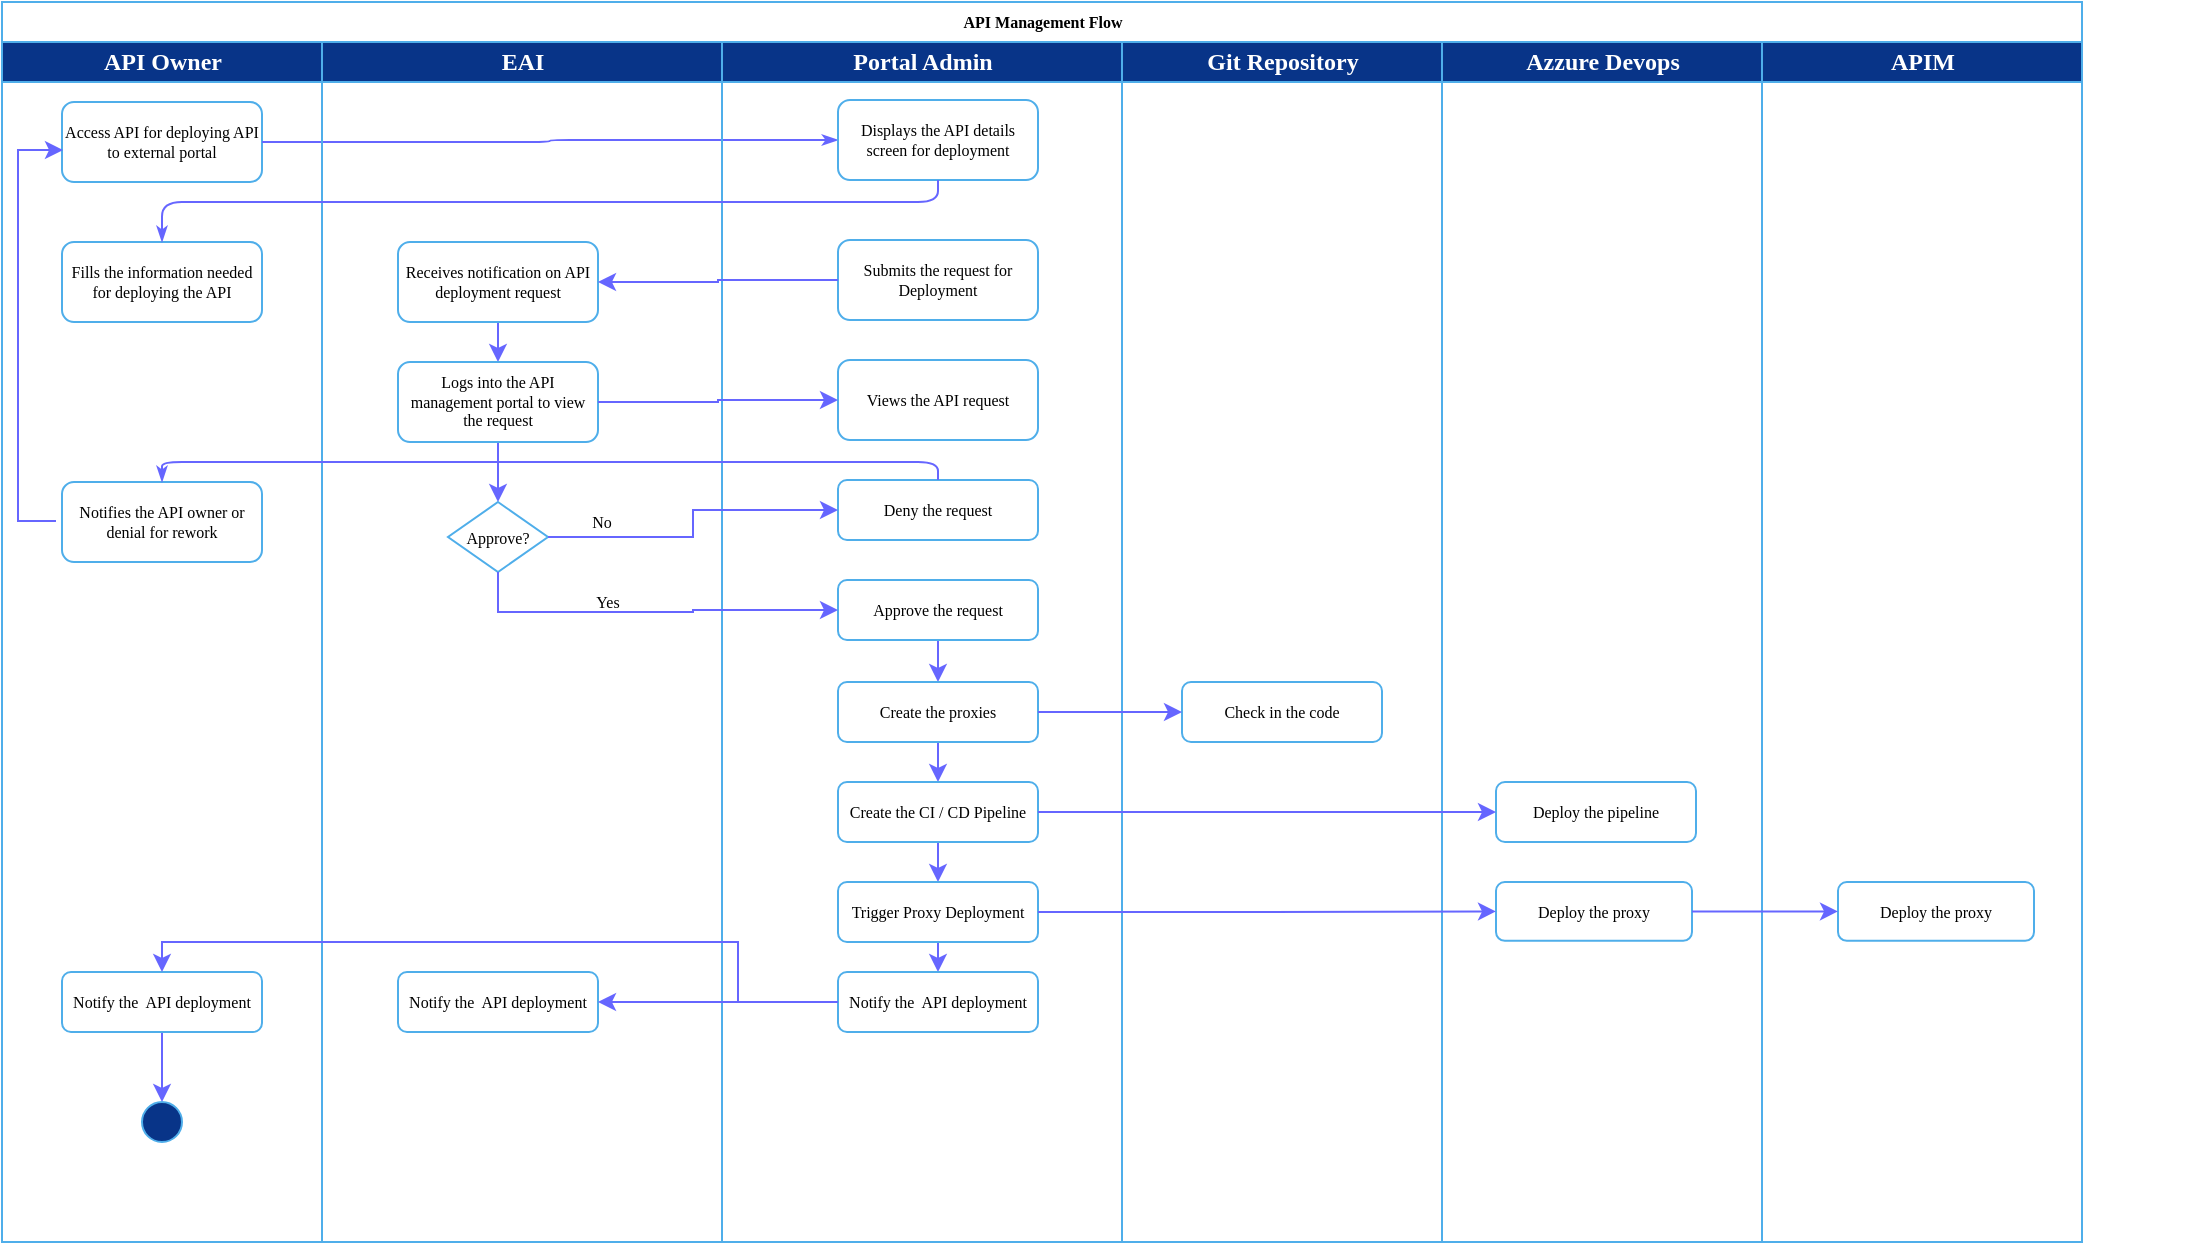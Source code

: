 <mxfile version="16.0.2" type="github">
  <diagram name="Page-1" id="74e2e168-ea6b-b213-b513-2b3c1d86103e">
    <mxGraphModel dx="1078" dy="608" grid="1" gridSize="10" guides="1" tooltips="1" connect="1" arrows="1" fold="1" page="1" pageScale="1" pageWidth="1100" pageHeight="850" background="none" math="0" shadow="0">
      <root>
        <mxCell id="0" />
        <mxCell id="1" parent="0" />
        <mxCell id="77e6c97f196da883-1" value="&lt;font face=&quot;Montserrat&quot; data-font-src=&quot;https://fonts.googleapis.com/css?family=Montserrat&quot;&gt;API Management Flow&lt;/font&gt;" style="swimlane;html=1;childLayout=stackLayout;startSize=20;rounded=0;shadow=0;labelBackgroundColor=none;strokeWidth=1;fontFamily=Verdana;fontSize=8;align=center;strokeColor=#4FAEEA;" parent="1" vertex="1">
          <mxGeometry x="22" y="40" width="1040" height="620" as="geometry" />
        </mxCell>
        <mxCell id="77e6c97f196da883-2" value="API Owner" style="swimlane;html=1;startSize=20;fontFamily=Montserrat;fontSource=https%3A%2F%2Ffonts.googleapis.com%2Fcss%3Ffamily%3DMontserrat;fillColor=#083488;fontColor=#FFFFFF;strokeColor=#4FAEEA;" parent="77e6c97f196da883-1" vertex="1">
          <mxGeometry y="20" width="160" height="600" as="geometry" />
        </mxCell>
        <mxCell id="77e6c97f196da883-8" value="Access API for deploying API to external portal" style="rounded=1;whiteSpace=wrap;html=1;shadow=0;labelBackgroundColor=none;strokeWidth=1;fontFamily=Montserrat;fontSize=8;align=center;fontSource=https%3A%2F%2Ffonts.googleapis.com%2Fcss%3Ffamily%3DMontserrat;strokeColor=#4FAEEA;" parent="77e6c97f196da883-2" vertex="1">
          <mxGeometry x="30" y="30" width="100" height="40" as="geometry" />
        </mxCell>
        <mxCell id="pbEYkyK1KKgtRyMHlohs-6" value="Fills the information needed for deploying the API" style="rounded=1;whiteSpace=wrap;html=1;shadow=0;labelBackgroundColor=none;strokeWidth=1;fontFamily=Montserrat;fontSize=8;align=center;fontSource=https%3A%2F%2Ffonts.googleapis.com%2Fcss%3Ffamily%3DMontserrat;strokeColor=#4FAEEA;" vertex="1" parent="77e6c97f196da883-2">
          <mxGeometry x="30" y="100" width="100" height="40" as="geometry" />
        </mxCell>
        <mxCell id="pbEYkyK1KKgtRyMHlohs-23" style="edgeStyle=orthogonalEdgeStyle;rounded=0;orthogonalLoop=1;jettySize=auto;html=1;entryX=0.005;entryY=0.6;entryDx=0;entryDy=0;entryPerimeter=0;fontFamily=Montserrat;fontSource=https%3A%2F%2Ffonts.googleapis.com%2Fcss%3Ffamily%3DMontserrat;fontSize=8;strokeColor=#6666FF;exitX=-0.03;exitY=0.488;exitDx=0;exitDy=0;exitPerimeter=0;" edge="1" parent="77e6c97f196da883-2" source="pbEYkyK1KKgtRyMHlohs-20" target="77e6c97f196da883-8">
          <mxGeometry relative="1" as="geometry">
            <Array as="points">
              <mxPoint x="8" y="240" />
              <mxPoint x="8" y="54" />
            </Array>
          </mxGeometry>
        </mxCell>
        <mxCell id="pbEYkyK1KKgtRyMHlohs-20" value="Notifies the API owner or denial for rework" style="rounded=1;whiteSpace=wrap;html=1;shadow=0;labelBackgroundColor=none;strokeWidth=1;fontFamily=Montserrat;fontSize=8;align=center;fontSource=https%3A%2F%2Ffonts.googleapis.com%2Fcss%3Ffamily%3DMontserrat;strokeColor=#4FAEEA;" vertex="1" parent="77e6c97f196da883-2">
          <mxGeometry x="30" y="220" width="100" height="40" as="geometry" />
        </mxCell>
        <mxCell id="pbEYkyK1KKgtRyMHlohs-67" style="edgeStyle=orthogonalEdgeStyle;rounded=0;orthogonalLoop=1;jettySize=auto;html=1;exitX=0.5;exitY=1;exitDx=0;exitDy=0;entryX=0.5;entryY=0;entryDx=0;entryDy=0;fontFamily=Montserrat;fontSource=https%3A%2F%2Ffonts.googleapis.com%2Fcss%3Ffamily%3DMontserrat;fontSize=8;strokeColor=#6666FF;" edge="1" parent="77e6c97f196da883-2" source="pbEYkyK1KKgtRyMHlohs-61" target="pbEYkyK1KKgtRyMHlohs-66">
          <mxGeometry relative="1" as="geometry" />
        </mxCell>
        <mxCell id="pbEYkyK1KKgtRyMHlohs-61" value="Notify the&amp;nbsp; API deployment" style="rounded=1;whiteSpace=wrap;html=1;shadow=0;labelBackgroundColor=none;strokeWidth=1;fontFamily=Montserrat;fontSize=8;align=center;fontSource=https%3A%2F%2Ffonts.googleapis.com%2Fcss%3Ffamily%3DMontserrat;strokeColor=#4FAEEA;" vertex="1" parent="77e6c97f196da883-2">
          <mxGeometry x="30" y="465" width="100" height="30" as="geometry" />
        </mxCell>
        <mxCell id="pbEYkyK1KKgtRyMHlohs-66" value="" style="ellipse;whiteSpace=wrap;html=1;aspect=fixed;fontFamily=Montserrat;fontSource=https%3A%2F%2Ffonts.googleapis.com%2Fcss%3Ffamily%3DMontserrat;fontSize=8;strokeColor=#4FAEEA;fillColor=#083488;" vertex="1" parent="77e6c97f196da883-2">
          <mxGeometry x="70" y="530" width="20" height="20" as="geometry" />
        </mxCell>
        <mxCell id="77e6c97f196da883-26" style="edgeStyle=orthogonalEdgeStyle;rounded=1;html=1;labelBackgroundColor=none;startArrow=none;startFill=0;startSize=5;endArrow=classicThin;endFill=1;endSize=5;jettySize=auto;orthogonalLoop=1;strokeWidth=1;fontFamily=Verdana;fontSize=8;strokeColor=#6666FF;" parent="77e6c97f196da883-1" source="77e6c97f196da883-8" target="77e6c97f196da883-11" edge="1">
          <mxGeometry relative="1" as="geometry" />
        </mxCell>
        <mxCell id="pbEYkyK1KKgtRyMHlohs-1" value="EAI" style="swimlane;html=1;startSize=20;fontFamily=Montserrat;fontSource=https%3A%2F%2Ffonts.googleapis.com%2Fcss%3Ffamily%3DMontserrat;fillColor=#083488;fontColor=#FFFFFF;strokeColor=#4FAEEA;" vertex="1" parent="77e6c97f196da883-1">
          <mxGeometry x="160" y="20" width="200" height="600" as="geometry" />
        </mxCell>
        <mxCell id="pbEYkyK1KKgtRyMHlohs-13" style="edgeStyle=orthogonalEdgeStyle;rounded=0;orthogonalLoop=1;jettySize=auto;html=1;exitX=0.5;exitY=1;exitDx=0;exitDy=0;entryX=0.5;entryY=0;entryDx=0;entryDy=0;strokeColor=#6666FF;" edge="1" parent="pbEYkyK1KKgtRyMHlohs-1" source="pbEYkyK1KKgtRyMHlohs-9" target="pbEYkyK1KKgtRyMHlohs-11">
          <mxGeometry relative="1" as="geometry" />
        </mxCell>
        <mxCell id="pbEYkyK1KKgtRyMHlohs-9" value="Receives notification on API deployment request" style="rounded=1;whiteSpace=wrap;html=1;shadow=0;labelBackgroundColor=none;strokeWidth=1;fontFamily=Montserrat;fontSize=8;align=center;fontSource=https%3A%2F%2Ffonts.googleapis.com%2Fcss%3Ffamily%3DMontserrat;strokeColor=#4FAEEA;" vertex="1" parent="pbEYkyK1KKgtRyMHlohs-1">
          <mxGeometry x="38" y="100" width="100" height="40" as="geometry" />
        </mxCell>
        <mxCell id="pbEYkyK1KKgtRyMHlohs-16" style="edgeStyle=orthogonalEdgeStyle;rounded=0;orthogonalLoop=1;jettySize=auto;html=1;exitX=0.5;exitY=1;exitDx=0;exitDy=0;entryX=0.5;entryY=0;entryDx=0;entryDy=0;fontFamily=Montserrat;fontSource=https%3A%2F%2Ffonts.googleapis.com%2Fcss%3Ffamily%3DMontserrat;fontSize=8;strokeColor=#6666FF;" edge="1" parent="pbEYkyK1KKgtRyMHlohs-1" source="pbEYkyK1KKgtRyMHlohs-11" target="pbEYkyK1KKgtRyMHlohs-15">
          <mxGeometry relative="1" as="geometry" />
        </mxCell>
        <mxCell id="pbEYkyK1KKgtRyMHlohs-11" value="Logs into the API management portal to view the request" style="rounded=1;whiteSpace=wrap;html=1;shadow=0;labelBackgroundColor=none;strokeWidth=1;fontFamily=Montserrat;fontSize=8;align=center;fontSource=https%3A%2F%2Ffonts.googleapis.com%2Fcss%3Ffamily%3DMontserrat;strokeColor=#4FAEEA;" vertex="1" parent="pbEYkyK1KKgtRyMHlohs-1">
          <mxGeometry x="38" y="160" width="100" height="40" as="geometry" />
        </mxCell>
        <mxCell id="pbEYkyK1KKgtRyMHlohs-15" value="Approve?" style="rhombus;whiteSpace=wrap;html=1;strokeColor=#4FAEEA;fontFamily=Montserrat;fontSource=https%3A%2F%2Ffonts.googleapis.com%2Fcss%3Ffamily%3DMontserrat;fontSize=8;" vertex="1" parent="pbEYkyK1KKgtRyMHlohs-1">
          <mxGeometry x="63" y="230" width="50" height="35" as="geometry" />
        </mxCell>
        <mxCell id="pbEYkyK1KKgtRyMHlohs-24" value="No" style="text;html=1;strokeColor=none;fillColor=none;align=center;verticalAlign=middle;whiteSpace=wrap;rounded=0;fontFamily=Montserrat;fontSource=https%3A%2F%2Ffonts.googleapis.com%2Fcss%3Ffamily%3DMontserrat;fontSize=8;" vertex="1" parent="pbEYkyK1KKgtRyMHlohs-1">
          <mxGeometry x="110" y="225" width="60" height="30" as="geometry" />
        </mxCell>
        <mxCell id="pbEYkyK1KKgtRyMHlohs-27" value="Yes" style="text;html=1;strokeColor=none;fillColor=none;align=center;verticalAlign=middle;whiteSpace=wrap;rounded=0;fontFamily=Montserrat;fontSource=https%3A%2F%2Ffonts.googleapis.com%2Fcss%3Ffamily%3DMontserrat;fontSize=8;" vertex="1" parent="pbEYkyK1KKgtRyMHlohs-1">
          <mxGeometry x="113" y="265" width="60" height="30" as="geometry" />
        </mxCell>
        <mxCell id="pbEYkyK1KKgtRyMHlohs-59" value="Notify the&amp;nbsp; API deployment" style="rounded=1;whiteSpace=wrap;html=1;shadow=0;labelBackgroundColor=none;strokeWidth=1;fontFamily=Montserrat;fontSize=8;align=center;fontSource=https%3A%2F%2Ffonts.googleapis.com%2Fcss%3Ffamily%3DMontserrat;strokeColor=#4FAEEA;" vertex="1" parent="pbEYkyK1KKgtRyMHlohs-1">
          <mxGeometry x="38" y="465" width="100" height="30" as="geometry" />
        </mxCell>
        <mxCell id="77e6c97f196da883-3" value="Portal Admin" style="swimlane;html=1;startSize=20;fontFamily=Montserrat;fontSource=https%3A%2F%2Ffonts.googleapis.com%2Fcss%3Ffamily%3DMontserrat;fillColor=#083488;fontColor=#FFFFFF;strokeColor=#4FAEEA;" parent="77e6c97f196da883-1" vertex="1">
          <mxGeometry x="360" y="20" width="200" height="600" as="geometry" />
        </mxCell>
        <mxCell id="77e6c97f196da883-11" value="Displays the API details screen for deployment" style="rounded=1;whiteSpace=wrap;html=1;shadow=0;labelBackgroundColor=none;strokeWidth=1;fontFamily=Montserrat;fontSize=8;align=center;fontSource=https%3A%2F%2Ffonts.googleapis.com%2Fcss%3Ffamily%3DMontserrat;strokeColor=#4FAEEA;" parent="77e6c97f196da883-3" vertex="1">
          <mxGeometry x="58" y="29" width="100" height="40" as="geometry" />
        </mxCell>
        <mxCell id="pbEYkyK1KKgtRyMHlohs-7" value="Submits the request for Deployment" style="rounded=1;whiteSpace=wrap;html=1;shadow=0;labelBackgroundColor=none;strokeWidth=1;fontFamily=Montserrat;fontSize=8;align=center;fontSource=https%3A%2F%2Ffonts.googleapis.com%2Fcss%3Ffamily%3DMontserrat;strokeColor=#4FAEEA;" vertex="1" parent="77e6c97f196da883-3">
          <mxGeometry x="58" y="99" width="100" height="40" as="geometry" />
        </mxCell>
        <mxCell id="pbEYkyK1KKgtRyMHlohs-8" style="edgeStyle=orthogonalEdgeStyle;rounded=0;orthogonalLoop=1;jettySize=auto;html=1;exitX=0.5;exitY=1;exitDx=0;exitDy=0;" edge="1" parent="77e6c97f196da883-3" source="pbEYkyK1KKgtRyMHlohs-7" target="pbEYkyK1KKgtRyMHlohs-7">
          <mxGeometry relative="1" as="geometry" />
        </mxCell>
        <mxCell id="pbEYkyK1KKgtRyMHlohs-12" value="Views the API request" style="rounded=1;whiteSpace=wrap;html=1;shadow=0;labelBackgroundColor=none;strokeWidth=1;fontFamily=Montserrat;fontSize=8;align=center;fontSource=https%3A%2F%2Ffonts.googleapis.com%2Fcss%3Ffamily%3DMontserrat;strokeColor=#4FAEEA;" vertex="1" parent="77e6c97f196da883-3">
          <mxGeometry x="58" y="159" width="100" height="40" as="geometry" />
        </mxCell>
        <mxCell id="pbEYkyK1KKgtRyMHlohs-17" value="Deny the request" style="rounded=1;whiteSpace=wrap;html=1;shadow=0;labelBackgroundColor=none;strokeWidth=1;fontFamily=Montserrat;fontSize=8;align=center;fontSource=https%3A%2F%2Ffonts.googleapis.com%2Fcss%3Ffamily%3DMontserrat;strokeColor=#4FAEEA;" vertex="1" parent="77e6c97f196da883-3">
          <mxGeometry x="58" y="219" width="100" height="30" as="geometry" />
        </mxCell>
        <mxCell id="pbEYkyK1KKgtRyMHlohs-33" style="edgeStyle=orthogonalEdgeStyle;rounded=0;orthogonalLoop=1;jettySize=auto;html=1;exitX=0.5;exitY=1;exitDx=0;exitDy=0;entryX=0.5;entryY=0;entryDx=0;entryDy=0;fontFamily=Montserrat;fontSource=https%3A%2F%2Ffonts.googleapis.com%2Fcss%3Ffamily%3DMontserrat;fontSize=8;strokeColor=#6666FF;" edge="1" parent="77e6c97f196da883-3" source="pbEYkyK1KKgtRyMHlohs-25" target="pbEYkyK1KKgtRyMHlohs-30">
          <mxGeometry relative="1" as="geometry" />
        </mxCell>
        <mxCell id="pbEYkyK1KKgtRyMHlohs-25" value="Approve the request" style="rounded=1;whiteSpace=wrap;html=1;shadow=0;labelBackgroundColor=none;strokeWidth=1;fontFamily=Montserrat;fontSize=8;align=center;fontSource=https%3A%2F%2Ffonts.googleapis.com%2Fcss%3Ffamily%3DMontserrat;strokeColor=#4FAEEA;" vertex="1" parent="77e6c97f196da883-3">
          <mxGeometry x="58" y="269" width="100" height="30" as="geometry" />
        </mxCell>
        <mxCell id="pbEYkyK1KKgtRyMHlohs-37" style="edgeStyle=orthogonalEdgeStyle;rounded=0;orthogonalLoop=1;jettySize=auto;html=1;exitX=0.5;exitY=1;exitDx=0;exitDy=0;entryX=0.5;entryY=0;entryDx=0;entryDy=0;fontFamily=Montserrat;fontSource=https%3A%2F%2Ffonts.googleapis.com%2Fcss%3Ffamily%3DMontserrat;fontSize=8;strokeColor=#6666FF;" edge="1" parent="77e6c97f196da883-3" source="pbEYkyK1KKgtRyMHlohs-30" target="pbEYkyK1KKgtRyMHlohs-35">
          <mxGeometry relative="1" as="geometry" />
        </mxCell>
        <mxCell id="pbEYkyK1KKgtRyMHlohs-30" value="Create the proxies" style="rounded=1;whiteSpace=wrap;html=1;shadow=0;labelBackgroundColor=none;strokeWidth=1;fontFamily=Montserrat;fontSize=8;align=center;fontSource=https%3A%2F%2Ffonts.googleapis.com%2Fcss%3Ffamily%3DMontserrat;strokeColor=#4FAEEA;" vertex="1" parent="77e6c97f196da883-3">
          <mxGeometry x="58" y="320" width="100" height="30" as="geometry" />
        </mxCell>
        <mxCell id="pbEYkyK1KKgtRyMHlohs-54" style="edgeStyle=orthogonalEdgeStyle;rounded=0;orthogonalLoop=1;jettySize=auto;html=1;exitX=0.5;exitY=1;exitDx=0;exitDy=0;entryX=0.5;entryY=0;entryDx=0;entryDy=0;fontFamily=Montserrat;fontSource=https%3A%2F%2Ffonts.googleapis.com%2Fcss%3Ffamily%3DMontserrat;fontSize=8;strokeColor=#6666FF;" edge="1" parent="77e6c97f196da883-3" source="pbEYkyK1KKgtRyMHlohs-35" target="pbEYkyK1KKgtRyMHlohs-52">
          <mxGeometry relative="1" as="geometry" />
        </mxCell>
        <mxCell id="pbEYkyK1KKgtRyMHlohs-35" value="Create the CI / CD Pipeline" style="rounded=1;whiteSpace=wrap;html=1;shadow=0;labelBackgroundColor=none;strokeWidth=1;fontFamily=Montserrat;fontSize=8;align=center;fontSource=https%3A%2F%2Ffonts.googleapis.com%2Fcss%3Ffamily%3DMontserrat;strokeColor=#4FAEEA;" vertex="1" parent="77e6c97f196da883-3">
          <mxGeometry x="58" y="370" width="100" height="30" as="geometry" />
        </mxCell>
        <mxCell id="pbEYkyK1KKgtRyMHlohs-64" style="edgeStyle=orthogonalEdgeStyle;rounded=0;orthogonalLoop=1;jettySize=auto;html=1;exitX=0.5;exitY=1;exitDx=0;exitDy=0;entryX=0.5;entryY=0;entryDx=0;entryDy=0;fontFamily=Montserrat;fontSource=https%3A%2F%2Ffonts.googleapis.com%2Fcss%3Ffamily%3DMontserrat;fontSize=8;strokeColor=#6666FF;" edge="1" parent="77e6c97f196da883-3" source="pbEYkyK1KKgtRyMHlohs-52" target="pbEYkyK1KKgtRyMHlohs-58">
          <mxGeometry relative="1" as="geometry" />
        </mxCell>
        <mxCell id="pbEYkyK1KKgtRyMHlohs-52" value="Trigger Proxy Deployment" style="rounded=1;whiteSpace=wrap;html=1;shadow=0;labelBackgroundColor=none;strokeWidth=1;fontFamily=Montserrat;fontSize=8;align=center;fontSource=https%3A%2F%2Ffonts.googleapis.com%2Fcss%3Ffamily%3DMontserrat;strokeColor=#4FAEEA;" vertex="1" parent="77e6c97f196da883-3">
          <mxGeometry x="58" y="420" width="100" height="30" as="geometry" />
        </mxCell>
        <mxCell id="pbEYkyK1KKgtRyMHlohs-58" value="Notify the&amp;nbsp; API deployment" style="rounded=1;whiteSpace=wrap;html=1;shadow=0;labelBackgroundColor=none;strokeWidth=1;fontFamily=Montserrat;fontSize=8;align=center;fontSource=https%3A%2F%2Ffonts.googleapis.com%2Fcss%3Ffamily%3DMontserrat;strokeColor=#4FAEEA;" vertex="1" parent="77e6c97f196da883-3">
          <mxGeometry x="58" y="465" width="100" height="30" as="geometry" />
        </mxCell>
        <mxCell id="77e6c97f196da883-4" value="Git Repository" style="swimlane;html=1;startSize=20;fontFamily=Montserrat;fontSource=https%3A%2F%2Ffonts.googleapis.com%2Fcss%3Ffamily%3DMontserrat;fillColor=#083488;fontColor=#FFFFFF;strokeColor=#4FAEEA;" parent="77e6c97f196da883-1" vertex="1">
          <mxGeometry x="560" y="20" width="160" height="600" as="geometry" />
        </mxCell>
        <mxCell id="pbEYkyK1KKgtRyMHlohs-28" value="Check in the code" style="rounded=1;whiteSpace=wrap;html=1;shadow=0;labelBackgroundColor=none;strokeWidth=1;fontFamily=Montserrat;fontSize=8;align=center;fontSource=https%3A%2F%2Ffonts.googleapis.com%2Fcss%3Ffamily%3DMontserrat;strokeColor=#4FAEEA;" vertex="1" parent="77e6c97f196da883-4">
          <mxGeometry x="30" y="320" width="100" height="30" as="geometry" />
        </mxCell>
        <mxCell id="pbEYkyK1KKgtRyMHlohs-29" value="Azzure Devops" style="swimlane;html=1;startSize=20;fontFamily=Montserrat;fontSource=https%3A%2F%2Ffonts.googleapis.com%2Fcss%3Ffamily%3DMontserrat;fillColor=#083488;fontColor=#FFFFFF;strokeColor=#4FAEEA;" vertex="1" parent="77e6c97f196da883-1">
          <mxGeometry x="720" y="20" width="160" height="600" as="geometry" />
        </mxCell>
        <mxCell id="pbEYkyK1KKgtRyMHlohs-50" value="Deploy the pipeline" style="rounded=1;whiteSpace=wrap;html=1;shadow=0;labelBackgroundColor=none;strokeWidth=1;fontFamily=Montserrat;fontSize=8;align=center;fontSource=https%3A%2F%2Ffonts.googleapis.com%2Fcss%3Ffamily%3DMontserrat;strokeColor=#4FAEEA;" vertex="1" parent="pbEYkyK1KKgtRyMHlohs-29">
          <mxGeometry x="27" y="370" width="100" height="30" as="geometry" />
        </mxCell>
        <mxCell id="pbEYkyK1KKgtRyMHlohs-53" value="Deploy the proxy" style="rounded=1;whiteSpace=wrap;html=1;shadow=0;labelBackgroundColor=none;strokeWidth=1;fontFamily=Montserrat;fontSize=8;align=center;fontSource=https%3A%2F%2Ffonts.googleapis.com%2Fcss%3Ffamily%3DMontserrat;strokeColor=#4FAEEA;" vertex="1" parent="pbEYkyK1KKgtRyMHlohs-29">
          <mxGeometry x="27" y="420" width="98" height="29.4" as="geometry" />
        </mxCell>
        <mxCell id="pbEYkyK1KKgtRyMHlohs-2" value="APIM" style="swimlane;html=1;startSize=20;fontFamily=Montserrat;fontSource=https%3A%2F%2Ffonts.googleapis.com%2Fcss%3Ffamily%3DMontserrat;fillColor=#083488;fontColor=#FFFFFF;strokeColor=#4FAEEA;" vertex="1" parent="77e6c97f196da883-1">
          <mxGeometry x="880" y="20" width="160" height="600" as="geometry" />
        </mxCell>
        <mxCell id="pbEYkyK1KKgtRyMHlohs-56" value="Deploy the proxy" style="rounded=1;whiteSpace=wrap;html=1;shadow=0;labelBackgroundColor=none;strokeWidth=1;fontFamily=Montserrat;fontSize=8;align=center;fontSource=https%3A%2F%2Ffonts.googleapis.com%2Fcss%3Ffamily%3DMontserrat;strokeColor=#4FAEEA;" vertex="1" parent="pbEYkyK1KKgtRyMHlohs-2">
          <mxGeometry x="38" y="420" width="98" height="29.4" as="geometry" />
        </mxCell>
        <mxCell id="pbEYkyK1KKgtRyMHlohs-5" style="edgeStyle=orthogonalEdgeStyle;rounded=1;html=1;labelBackgroundColor=none;startArrow=none;startFill=0;startSize=5;endArrow=classicThin;endFill=1;endSize=5;jettySize=auto;orthogonalLoop=1;strokeWidth=1;fontFamily=Verdana;fontSize=8;exitX=0.5;exitY=1;exitDx=0;exitDy=0;entryX=0.5;entryY=0;entryDx=0;entryDy=0;strokeColor=#6666FF;" edge="1" parent="77e6c97f196da883-1" source="77e6c97f196da883-11" target="pbEYkyK1KKgtRyMHlohs-6">
          <mxGeometry relative="1" as="geometry">
            <mxPoint x="458" y="180" as="sourcePoint" />
            <mxPoint x="248" y="210" as="targetPoint" />
            <Array as="points">
              <mxPoint x="440" y="100" />
              <mxPoint x="70" y="100" />
            </Array>
          </mxGeometry>
        </mxCell>
        <mxCell id="pbEYkyK1KKgtRyMHlohs-10" style="edgeStyle=orthogonalEdgeStyle;rounded=0;orthogonalLoop=1;jettySize=auto;html=1;strokeColor=#6666FF;" edge="1" parent="77e6c97f196da883-1" source="pbEYkyK1KKgtRyMHlohs-7" target="pbEYkyK1KKgtRyMHlohs-9">
          <mxGeometry relative="1" as="geometry" />
        </mxCell>
        <mxCell id="pbEYkyK1KKgtRyMHlohs-14" style="edgeStyle=orthogonalEdgeStyle;rounded=0;orthogonalLoop=1;jettySize=auto;html=1;exitX=1;exitY=0.5;exitDx=0;exitDy=0;entryX=0;entryY=0.5;entryDx=0;entryDy=0;strokeColor=#6666FF;" edge="1" parent="77e6c97f196da883-1" source="pbEYkyK1KKgtRyMHlohs-11" target="pbEYkyK1KKgtRyMHlohs-12">
          <mxGeometry relative="1" as="geometry" />
        </mxCell>
        <mxCell id="pbEYkyK1KKgtRyMHlohs-18" style="edgeStyle=orthogonalEdgeStyle;rounded=0;orthogonalLoop=1;jettySize=auto;html=1;exitX=1;exitY=0.5;exitDx=0;exitDy=0;entryX=0;entryY=0.5;entryDx=0;entryDy=0;fontFamily=Montserrat;fontSource=https%3A%2F%2Ffonts.googleapis.com%2Fcss%3Ffamily%3DMontserrat;fontSize=8;strokeColor=#6666FF;" edge="1" parent="77e6c97f196da883-1" source="pbEYkyK1KKgtRyMHlohs-15" target="pbEYkyK1KKgtRyMHlohs-17">
          <mxGeometry relative="1" as="geometry" />
        </mxCell>
        <mxCell id="pbEYkyK1KKgtRyMHlohs-22" style="edgeStyle=orthogonalEdgeStyle;rounded=1;html=1;labelBackgroundColor=none;startArrow=none;startFill=0;startSize=5;endArrow=classicThin;endFill=1;endSize=5;jettySize=auto;orthogonalLoop=1;strokeWidth=1;fontFamily=Verdana;fontSize=8;exitX=0.5;exitY=0;exitDx=0;exitDy=0;entryX=0.5;entryY=0;entryDx=0;entryDy=0;strokeColor=#6666FF;" edge="1" parent="77e6c97f196da883-1" source="pbEYkyK1KKgtRyMHlohs-17" target="pbEYkyK1KKgtRyMHlohs-20">
          <mxGeometry relative="1" as="geometry">
            <mxPoint x="458" y="250" as="sourcePoint" />
            <mxPoint x="88" y="280" as="targetPoint" />
            <Array as="points">
              <mxPoint x="440" y="230" />
              <mxPoint x="70" y="230" />
            </Array>
          </mxGeometry>
        </mxCell>
        <mxCell id="pbEYkyK1KKgtRyMHlohs-26" style="edgeStyle=orthogonalEdgeStyle;rounded=0;orthogonalLoop=1;jettySize=auto;html=1;entryX=0;entryY=0.5;entryDx=0;entryDy=0;fontFamily=Montserrat;fontSource=https%3A%2F%2Ffonts.googleapis.com%2Fcss%3Ffamily%3DMontserrat;fontSize=8;strokeColor=#6666FF;exitX=0.5;exitY=1;exitDx=0;exitDy=0;" edge="1" parent="77e6c97f196da883-1" source="pbEYkyK1KKgtRyMHlohs-15" target="pbEYkyK1KKgtRyMHlohs-25">
          <mxGeometry relative="1" as="geometry" />
        </mxCell>
        <mxCell id="pbEYkyK1KKgtRyMHlohs-34" style="edgeStyle=orthogonalEdgeStyle;rounded=0;orthogonalLoop=1;jettySize=auto;html=1;exitX=1;exitY=0.5;exitDx=0;exitDy=0;entryX=0;entryY=0.5;entryDx=0;entryDy=0;fontFamily=Montserrat;fontSource=https%3A%2F%2Ffonts.googleapis.com%2Fcss%3Ffamily%3DMontserrat;fontSize=8;strokeColor=#6666FF;" edge="1" parent="77e6c97f196da883-1" source="pbEYkyK1KKgtRyMHlohs-30" target="pbEYkyK1KKgtRyMHlohs-28">
          <mxGeometry relative="1" as="geometry" />
        </mxCell>
        <mxCell id="pbEYkyK1KKgtRyMHlohs-51" style="edgeStyle=orthogonalEdgeStyle;rounded=0;orthogonalLoop=1;jettySize=auto;html=1;exitX=1;exitY=0.5;exitDx=0;exitDy=0;entryX=0;entryY=0.5;entryDx=0;entryDy=0;fontFamily=Montserrat;fontSource=https%3A%2F%2Ffonts.googleapis.com%2Fcss%3Ffamily%3DMontserrat;fontSize=8;strokeColor=#6666FF;" edge="1" parent="77e6c97f196da883-1" source="pbEYkyK1KKgtRyMHlohs-35" target="pbEYkyK1KKgtRyMHlohs-50">
          <mxGeometry relative="1" as="geometry" />
        </mxCell>
        <mxCell id="pbEYkyK1KKgtRyMHlohs-55" style="edgeStyle=orthogonalEdgeStyle;rounded=0;orthogonalLoop=1;jettySize=auto;html=1;exitX=1;exitY=0.5;exitDx=0;exitDy=0;entryX=0;entryY=0.5;entryDx=0;entryDy=0;fontFamily=Montserrat;fontSource=https%3A%2F%2Ffonts.googleapis.com%2Fcss%3Ffamily%3DMontserrat;fontSize=8;strokeColor=#6666FF;" edge="1" parent="77e6c97f196da883-1" source="pbEYkyK1KKgtRyMHlohs-52" target="pbEYkyK1KKgtRyMHlohs-53">
          <mxGeometry relative="1" as="geometry" />
        </mxCell>
        <mxCell id="pbEYkyK1KKgtRyMHlohs-57" style="edgeStyle=orthogonalEdgeStyle;rounded=0;orthogonalLoop=1;jettySize=auto;html=1;exitX=1;exitY=0.5;exitDx=0;exitDy=0;entryX=0;entryY=0.5;entryDx=0;entryDy=0;fontFamily=Montserrat;fontSource=https%3A%2F%2Ffonts.googleapis.com%2Fcss%3Ffamily%3DMontserrat;fontSize=8;strokeColor=#6666FF;" edge="1" parent="77e6c97f196da883-1" source="pbEYkyK1KKgtRyMHlohs-53" target="pbEYkyK1KKgtRyMHlohs-56">
          <mxGeometry relative="1" as="geometry" />
        </mxCell>
        <mxCell id="pbEYkyK1KKgtRyMHlohs-60" style="edgeStyle=orthogonalEdgeStyle;rounded=0;orthogonalLoop=1;jettySize=auto;html=1;exitX=0;exitY=0.5;exitDx=0;exitDy=0;entryX=1;entryY=0.5;entryDx=0;entryDy=0;fontFamily=Montserrat;fontSource=https%3A%2F%2Ffonts.googleapis.com%2Fcss%3Ffamily%3DMontserrat;fontSize=8;strokeColor=#6666FF;" edge="1" parent="77e6c97f196da883-1" source="pbEYkyK1KKgtRyMHlohs-58" target="pbEYkyK1KKgtRyMHlohs-59">
          <mxGeometry relative="1" as="geometry" />
        </mxCell>
        <mxCell id="pbEYkyK1KKgtRyMHlohs-62" style="edgeStyle=orthogonalEdgeStyle;rounded=0;orthogonalLoop=1;jettySize=auto;html=1;fontFamily=Montserrat;fontSource=https%3A%2F%2Ffonts.googleapis.com%2Fcss%3Ffamily%3DMontserrat;fontSize=8;strokeColor=#6666FF;entryX=0.5;entryY=0;entryDx=0;entryDy=0;exitX=0;exitY=0.5;exitDx=0;exitDy=0;" edge="1" parent="77e6c97f196da883-1" source="pbEYkyK1KKgtRyMHlohs-58" target="pbEYkyK1KKgtRyMHlohs-61">
          <mxGeometry relative="1" as="geometry">
            <mxPoint x="418" y="505" as="sourcePoint" />
            <Array as="points">
              <mxPoint x="368" y="500" />
              <mxPoint x="368" y="470" />
              <mxPoint x="80" y="470" />
            </Array>
          </mxGeometry>
        </mxCell>
        <mxCell id="X5WUj9LV7zyZnJoSoSZw-69" value="Text" style="text;html=1;strokeColor=none;fillColor=none;align=center;verticalAlign=middle;whiteSpace=wrap;rounded=0;fontFamily=Montserrat;fontSource=https%3A%2F%2Ffonts.googleapis.com%2Fcss%3Ffamily%3DMontserrat;fontColor=#FFFFFF;" parent="1" vertex="1">
          <mxGeometry x="1060" y="240" width="60" height="30" as="geometry" />
        </mxCell>
      </root>
    </mxGraphModel>
  </diagram>
</mxfile>

